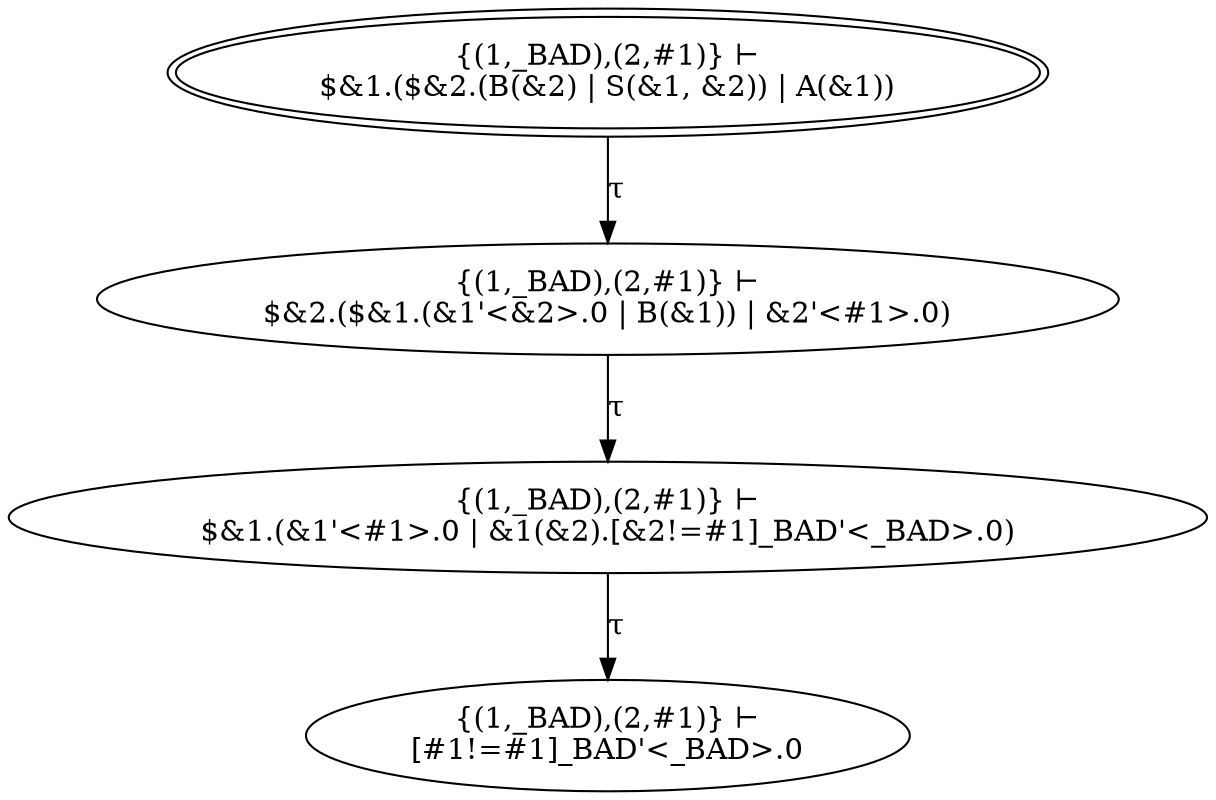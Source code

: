 digraph {
    s0 [peripheries=2,label="{(1,_BAD),(2,#1)} ⊢
$&1.($&2.(B(&2) | S(&1, &2)) | A(&1))"]
    s1 [label="{(1,_BAD),(2,#1)} ⊢
$&2.($&1.(&1'<&2>.0 | B(&1)) | &2'<#1>.0)"]
    s2 [label="{(1,_BAD),(2,#1)} ⊢
$&1.(&1'<#1>.0 | &1(&2).[&2!=#1]_BAD'<_BAD>.0)"]
    s3 [label="{(1,_BAD),(2,#1)} ⊢
[#1!=#1]_BAD'<_BAD>.0"]

    s0 -> s1 [label="τ"]
    s1 -> s2 [label="τ"]
    s2 -> s3 [label="τ"]
}
